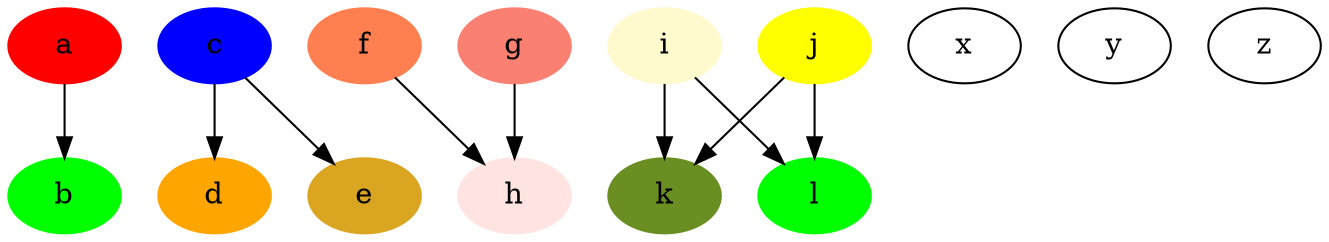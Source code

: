 strict digraph path_set_01
{
	# Node to node.

	a [color = red   style = filled]
	b [color = green style = filled]

	a -> b

	# Node to subgraph.

	c [color = blue      style = filled]
	d [color = orange    style = filled]
	e [color = goldenrod style = filled]

	c -> { d e }

	# Subgraph to node.

	f [color = coral     style = filled]
	g [color = salmon    style = filled]
	h [color = mistyrose style = filled]

	{ f g } -> h

	# Subgraph to subgraph.

	i [color = lemonchiffon style = filled]
	j [color = yellow       style = filled]
	k [color = olivedrab    style = filled]
	l [color = lime         style = filled]

	{ i j } -> { k l }

	# Standalone clusters.

	x
	y
	z
}
